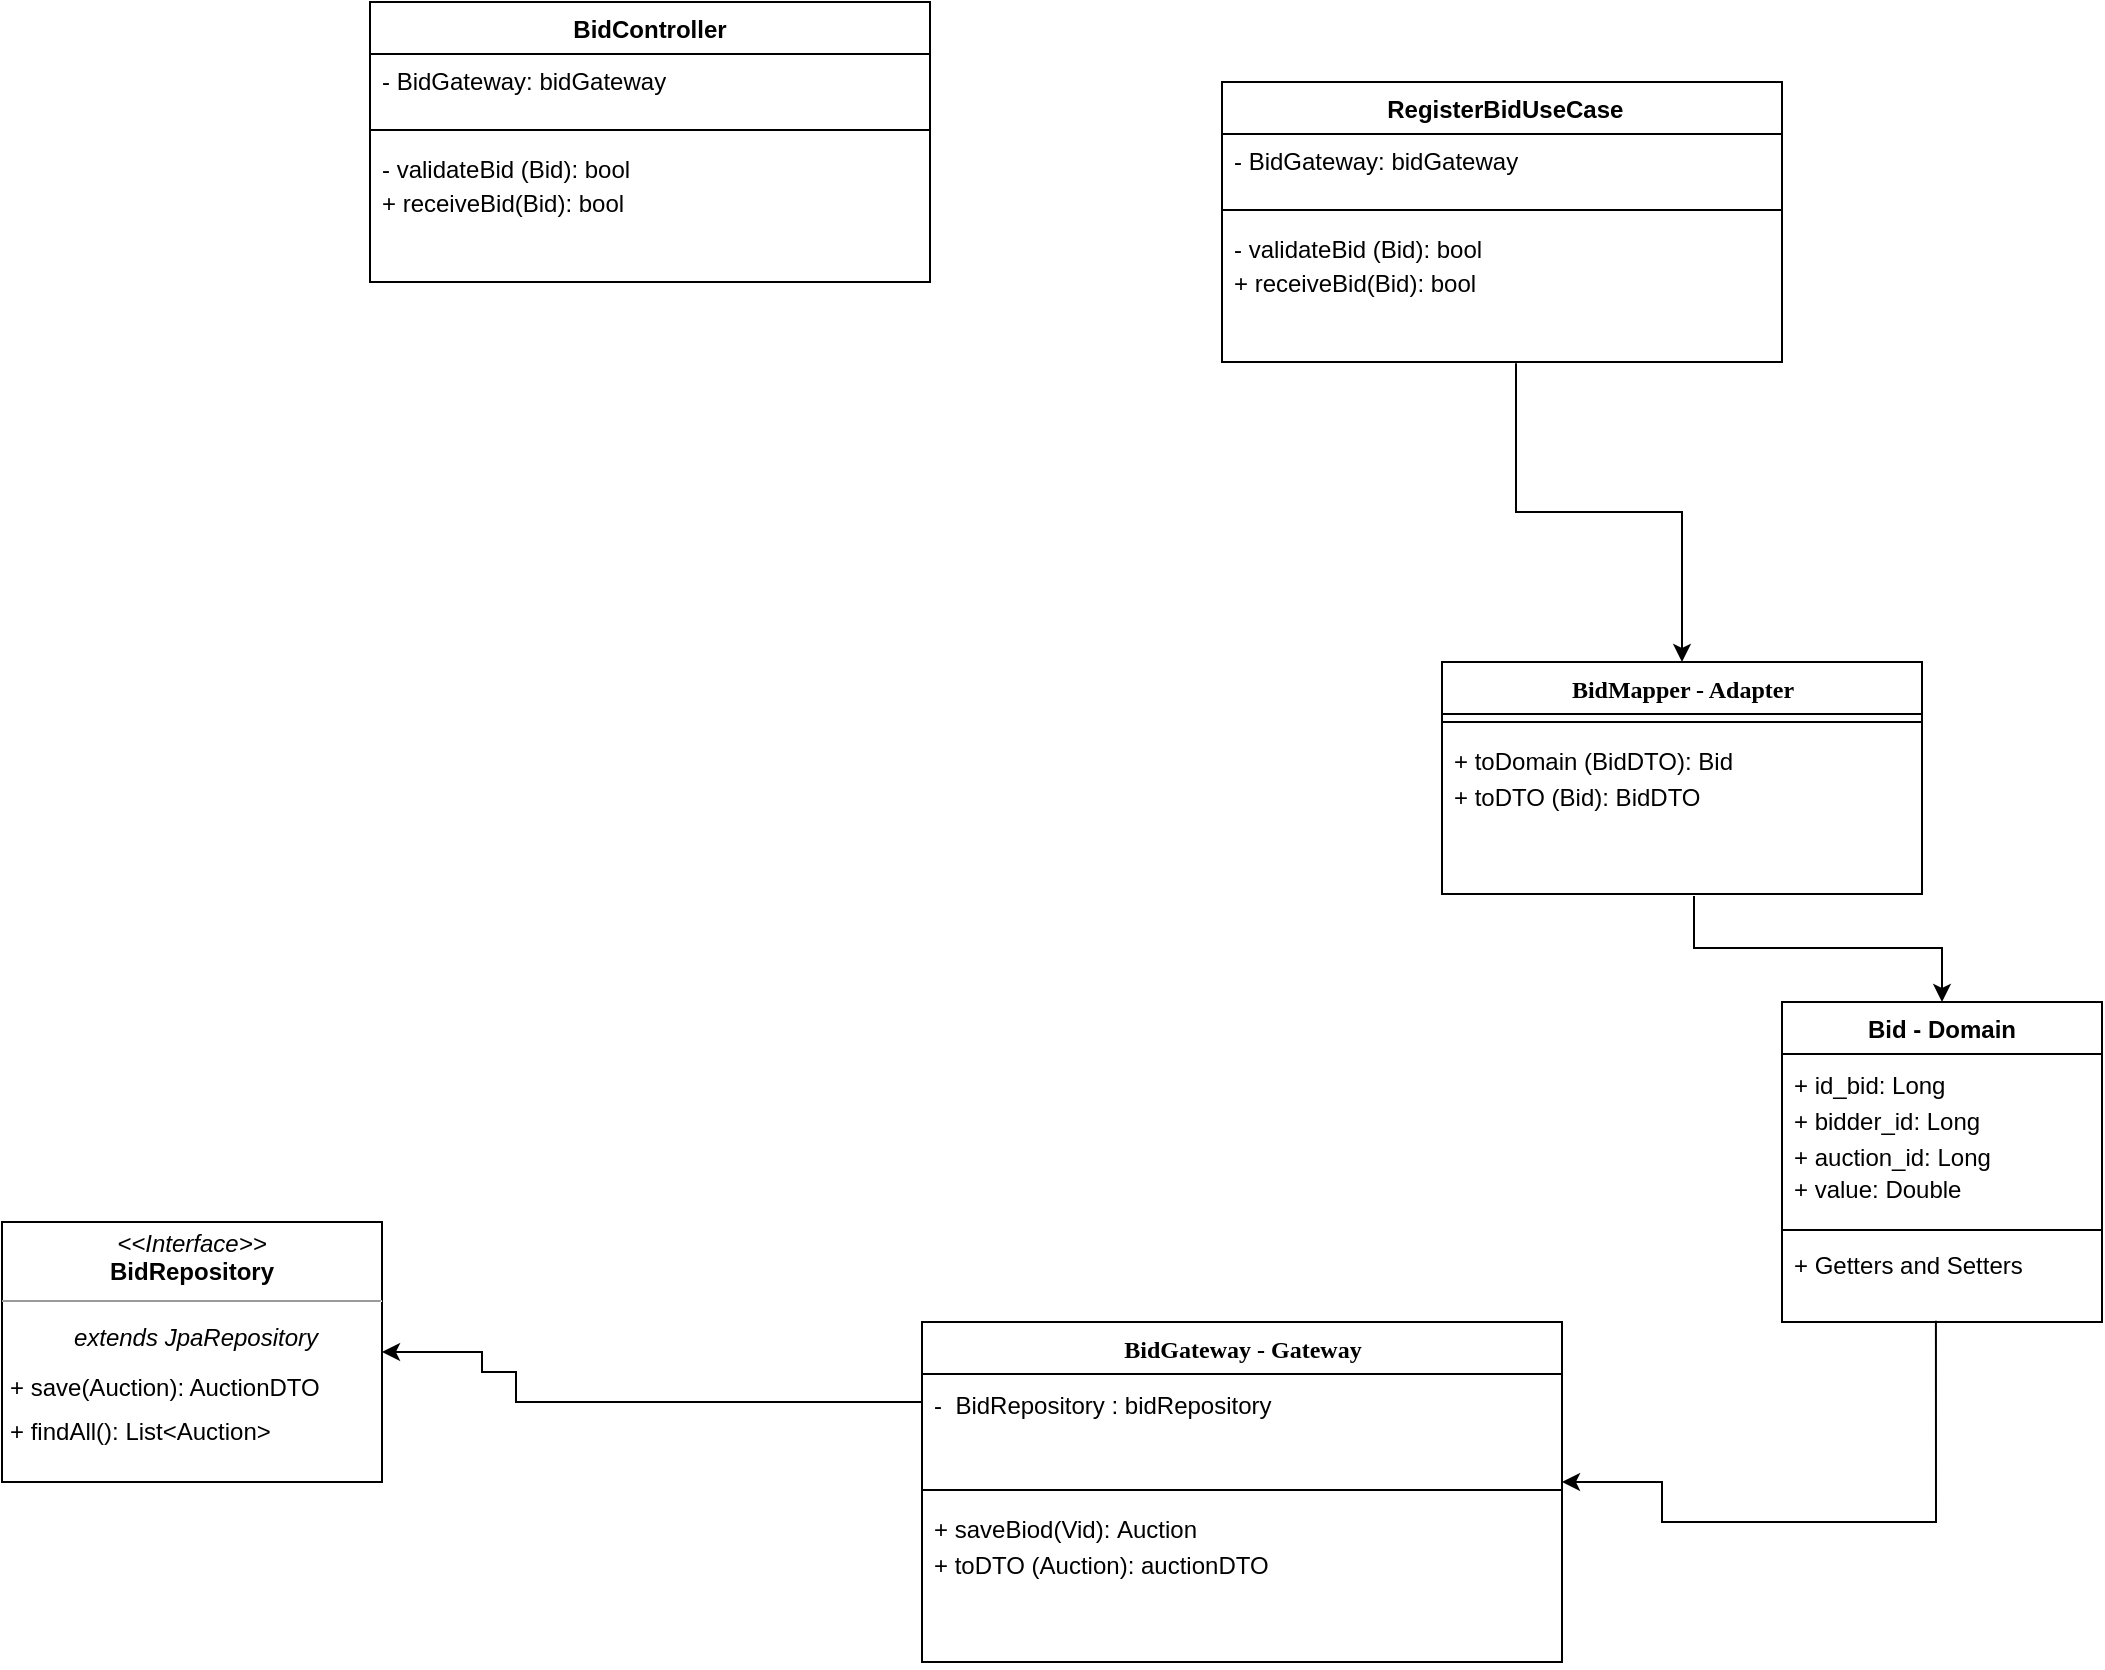 <mxfile version="25.0.2">
  <diagram name="Página-1" id="7Ha7e8jojpxbwLB8DNmy">
    <mxGraphModel dx="2183" dy="1259" grid="1" gridSize="10" guides="1" tooltips="1" connect="1" arrows="1" fold="1" page="1" pageScale="1" pageWidth="827" pageHeight="1169" math="0" shadow="0">
      <root>
        <mxCell id="0" />
        <mxCell id="1" parent="0" />
        <mxCell id="nZFygYl1Z6CDeM4qksVm-5" value="Bid - Domain" style="swimlane;fontStyle=1;align=center;verticalAlign=top;childLayout=stackLayout;horizontal=1;startSize=26;horizontalStack=0;resizeParent=1;resizeParentMax=0;resizeLast=0;collapsible=1;marginBottom=0;whiteSpace=wrap;html=1;" vertex="1" parent="1">
          <mxGeometry x="980" y="530" width="160" height="160" as="geometry" />
        </mxCell>
        <mxCell id="nZFygYl1Z6CDeM4qksVm-6" value="&lt;div style=&quot;line-height: 150%;&quot;&gt;+ id_bid: Long&lt;/div&gt;&lt;div style=&quot;line-height: 150%;&quot;&gt;+&amp;nbsp;&lt;span style=&quot;background-color: initial;&quot;&gt;bidder_id: Long&lt;/span&gt;&lt;/div&gt;&lt;div style=&quot;line-height: 150%;&quot;&gt;+ auction_id: Long&lt;/div&gt;+ value: Double" style="text;strokeColor=none;fillColor=none;align=left;verticalAlign=top;spacingLeft=4;spacingRight=4;overflow=hidden;rotatable=0;points=[[0,0.5],[1,0.5]];portConstraint=eastwest;whiteSpace=wrap;html=1;" vertex="1" parent="nZFygYl1Z6CDeM4qksVm-5">
          <mxGeometry y="26" width="160" height="84" as="geometry" />
        </mxCell>
        <mxCell id="nZFygYl1Z6CDeM4qksVm-7" value="" style="line;strokeWidth=1;fillColor=none;align=left;verticalAlign=middle;spacingTop=-1;spacingLeft=3;spacingRight=3;rotatable=0;labelPosition=right;points=[];portConstraint=eastwest;strokeColor=inherit;" vertex="1" parent="nZFygYl1Z6CDeM4qksVm-5">
          <mxGeometry y="110" width="160" height="8" as="geometry" />
        </mxCell>
        <mxCell id="nZFygYl1Z6CDeM4qksVm-8" value="+ Getters and Setters" style="text;strokeColor=none;fillColor=none;align=left;verticalAlign=top;spacingLeft=4;spacingRight=4;overflow=hidden;rotatable=0;points=[[0,0.5],[1,0.5]];portConstraint=eastwest;whiteSpace=wrap;html=1;" vertex="1" parent="nZFygYl1Z6CDeM4qksVm-5">
          <mxGeometry y="118" width="160" height="42" as="geometry" />
        </mxCell>
        <mxCell id="nZFygYl1Z6CDeM4qksVm-21" value="&lt;b&gt;&amp;nbsp;RegisterBidUseCase&lt;/b&gt;" style="swimlane;fontStyle=1;align=center;verticalAlign=top;childLayout=stackLayout;horizontal=1;startSize=26;horizontalStack=0;resizeParent=1;resizeParentMax=0;resizeLast=0;collapsible=1;marginBottom=0;whiteSpace=wrap;html=1;" vertex="1" parent="1">
          <mxGeometry x="700" y="70" width="280" height="140" as="geometry" />
        </mxCell>
        <mxCell id="nZFygYl1Z6CDeM4qksVm-22" value="- BidGateway: bidGateway" style="text;strokeColor=none;fillColor=none;align=left;verticalAlign=top;spacingLeft=4;spacingRight=4;overflow=hidden;rotatable=0;points=[[0,0.5],[1,0.5]];portConstraint=eastwest;whiteSpace=wrap;html=1;" vertex="1" parent="nZFygYl1Z6CDeM4qksVm-21">
          <mxGeometry y="26" width="280" height="34" as="geometry" />
        </mxCell>
        <mxCell id="nZFygYl1Z6CDeM4qksVm-23" value="" style="line;strokeWidth=1;fillColor=none;align=left;verticalAlign=middle;spacingTop=-1;spacingLeft=3;spacingRight=3;rotatable=0;labelPosition=right;points=[];portConstraint=eastwest;strokeColor=inherit;" vertex="1" parent="nZFygYl1Z6CDeM4qksVm-21">
          <mxGeometry y="60" width="280" height="8" as="geometry" />
        </mxCell>
        <mxCell id="nZFygYl1Z6CDeM4qksVm-24" value="&lt;div style=&quot;line-height: 19.2px;&quot;&gt;&lt;span style=&quot;background-color: initial;&quot;&gt;- validateBid (Bid): bool&lt;/span&gt;&lt;br&gt;&lt;/div&gt;+ receiveBid(Bid): bool" style="text;strokeColor=none;fillColor=none;align=left;verticalAlign=top;spacingLeft=4;spacingRight=4;overflow=hidden;rotatable=0;points=[[0,0.5],[1,0.5]];portConstraint=eastwest;whiteSpace=wrap;html=1;" vertex="1" parent="nZFygYl1Z6CDeM4qksVm-21">
          <mxGeometry y="68" width="280" height="72" as="geometry" />
        </mxCell>
        <mxCell id="nZFygYl1Z6CDeM4qksVm-25" value="&lt;p style=&quot;margin:0px;margin-top:4px;text-align:center;&quot;&gt;&lt;i&gt;&amp;lt;&amp;lt;Interface&amp;gt;&amp;gt;&lt;/i&gt;&lt;br&gt;&lt;b&gt;BidRepository&lt;/b&gt;&lt;/p&gt;&lt;hr style=&quot;text-align: justify;&quot; size=&quot;1&quot;&gt;&lt;p style=&quot;text-align: center; margin: 0px 0px 0px 4px; line-height: 210%;&quot;&gt;&lt;span style=&quot;background-color: initial;&quot;&gt;&lt;i&gt;extends JpaRepository&lt;/i&gt;&lt;/span&gt;&lt;/p&gt;&lt;p style=&quot;margin: 0px 0px 0px 4px; line-height: 210%;&quot;&gt;&lt;span style=&quot;background-color: initial;&quot;&gt;+ save(Auction): AuctionDTO&lt;/span&gt;&lt;/p&gt;&lt;p style=&quot;margin: 0px 0px 0px 4px; line-height: 160%;&quot;&gt;&lt;span style=&quot;background-color: initial;&quot;&gt;+ findAll():&amp;nbsp;&lt;/span&gt;&lt;span style=&quot;background-color: initial;&quot;&gt;List&amp;lt;Auction&amp;gt;&lt;/span&gt;&lt;span style=&quot;background-color: initial;&quot;&gt;&amp;nbsp;&lt;/span&gt;&lt;span style=&quot;background-color: initial;&quot;&gt;&amp;nbsp;&lt;/span&gt;&lt;/p&gt;" style="verticalAlign=top;align=left;overflow=fill;fontSize=12;fontFamily=Helvetica;html=1;rounded=0;shadow=0;comic=0;labelBackgroundColor=none;strokeWidth=1" vertex="1" parent="1">
          <mxGeometry x="90" y="640" width="190" height="130" as="geometry" />
        </mxCell>
        <mxCell id="nZFygYl1Z6CDeM4qksVm-28" style="edgeStyle=orthogonalEdgeStyle;rounded=0;orthogonalLoop=1;jettySize=auto;html=1;entryX=0.5;entryY=0;entryDx=0;entryDy=0;exitX=0.525;exitY=1.009;exitDx=0;exitDy=0;exitPerimeter=0;" edge="1" parent="1" source="nZFygYl1Z6CDeM4qksVm-38" target="nZFygYl1Z6CDeM4qksVm-5">
          <mxGeometry relative="1" as="geometry">
            <mxPoint x="836" y="190" as="sourcePoint" />
            <mxPoint x="760" y="251" as="targetPoint" />
          </mxGeometry>
        </mxCell>
        <mxCell id="nZFygYl1Z6CDeM4qksVm-34" value="BidGateway - Gateway" style="swimlane;html=1;fontStyle=1;align=center;verticalAlign=top;childLayout=stackLayout;horizontal=1;startSize=26;horizontalStack=0;resizeParent=1;resizeLast=0;collapsible=1;marginBottom=0;swimlaneFillColor=#ffffff;rounded=0;shadow=0;comic=0;labelBackgroundColor=none;strokeWidth=1;fillColor=none;fontFamily=Verdana;fontSize=12" vertex="1" parent="1">
          <mxGeometry x="550" y="690" width="320" height="170" as="geometry" />
        </mxCell>
        <mxCell id="nZFygYl1Z6CDeM4qksVm-35" value="-&amp;nbsp;&lt;b style=&quot;text-align: center; line-height: 150%;&quot;&gt;&amp;nbsp;&lt;/b&gt;&lt;span style=&quot;text-align: center; line-height: 150%;&quot;&gt;BidRepository : b&lt;/span&gt;&lt;span style=&quot;text-align: center; line-height: 150%;&quot;&gt;idRepository&amp;nbsp;&lt;/span&gt;" style="text;html=1;strokeColor=none;fillColor=none;align=left;verticalAlign=top;spacingLeft=4;spacingRight=4;whiteSpace=wrap;overflow=hidden;rotatable=0;points=[[0,0.5],[1,0.5]];portConstraint=eastwest;" vertex="1" parent="nZFygYl1Z6CDeM4qksVm-34">
          <mxGeometry y="26" width="320" height="54" as="geometry" />
        </mxCell>
        <mxCell id="nZFygYl1Z6CDeM4qksVm-36" value="" style="line;html=1;strokeWidth=1;fillColor=none;align=left;verticalAlign=middle;spacingTop=-1;spacingLeft=3;spacingRight=3;rotatable=0;labelPosition=right;points=[];portConstraint=eastwest;" vertex="1" parent="nZFygYl1Z6CDeM4qksVm-34">
          <mxGeometry y="80" width="320" height="8" as="geometry" />
        </mxCell>
        <mxCell id="nZFygYl1Z6CDeM4qksVm-37" value="&lt;div style=&quot;line-height: 160%;&quot;&gt;&lt;/div&gt;&lt;div style=&quot;line-height: 150%;&quot;&gt;&lt;div style=&quot;line-height: 18px;&quot;&gt;&lt;span style=&quot;background-color: initial; text-wrap: nowrap;&quot;&gt;+ saveBiod(Vid):&amp;nbsp;&lt;/span&gt;&lt;span style=&quot;background-color: initial; text-wrap: nowrap;&quot;&gt;Auction&lt;/span&gt;&lt;/div&gt;&lt;div style=&quot;line-height: 18px;&quot;&gt;&lt;span style=&quot;background-color: initial; text-wrap: nowrap;&quot;&gt;+ toDTO&amp;nbsp;&lt;/span&gt;&lt;span style=&quot;background-color: initial; text-wrap: nowrap;&quot;&gt;(&lt;/span&gt;&lt;span style=&quot;background-color: initial; text-wrap: nowrap;&quot;&gt;Auction)&lt;/span&gt;&lt;span style=&quot;background-color: initial; text-wrap: nowrap;&quot;&gt;: auctionDTO&lt;/span&gt;&lt;/div&gt;&lt;/div&gt;" style="text;html=1;strokeColor=none;fillColor=none;align=left;verticalAlign=top;spacingLeft=4;spacingRight=4;whiteSpace=wrap;overflow=hidden;rotatable=0;points=[[0,0.5],[1,0.5]];portConstraint=eastwest;" vertex="1" parent="nZFygYl1Z6CDeM4qksVm-34">
          <mxGeometry y="88" width="320" height="82" as="geometry" />
        </mxCell>
        <mxCell id="nZFygYl1Z6CDeM4qksVm-45" value="&lt;b&gt;BidController&lt;/b&gt;" style="swimlane;fontStyle=1;align=center;verticalAlign=top;childLayout=stackLayout;horizontal=1;startSize=26;horizontalStack=0;resizeParent=1;resizeParentMax=0;resizeLast=0;collapsible=1;marginBottom=0;whiteSpace=wrap;html=1;" vertex="1" parent="1">
          <mxGeometry x="274" y="30" width="280" height="140" as="geometry" />
        </mxCell>
        <mxCell id="nZFygYl1Z6CDeM4qksVm-46" value="- BidGateway: bidGateway" style="text;strokeColor=none;fillColor=none;align=left;verticalAlign=top;spacingLeft=4;spacingRight=4;overflow=hidden;rotatable=0;points=[[0,0.5],[1,0.5]];portConstraint=eastwest;whiteSpace=wrap;html=1;" vertex="1" parent="nZFygYl1Z6CDeM4qksVm-45">
          <mxGeometry y="26" width="280" height="34" as="geometry" />
        </mxCell>
        <mxCell id="nZFygYl1Z6CDeM4qksVm-47" value="" style="line;strokeWidth=1;fillColor=none;align=left;verticalAlign=middle;spacingTop=-1;spacingLeft=3;spacingRight=3;rotatable=0;labelPosition=right;points=[];portConstraint=eastwest;strokeColor=inherit;" vertex="1" parent="nZFygYl1Z6CDeM4qksVm-45">
          <mxGeometry y="60" width="280" height="8" as="geometry" />
        </mxCell>
        <mxCell id="nZFygYl1Z6CDeM4qksVm-48" value="&lt;div style=&quot;line-height: 19.2px;&quot;&gt;&lt;span style=&quot;background-color: initial;&quot;&gt;- validateBid (Bid): bool&lt;/span&gt;&lt;br&gt;&lt;/div&gt;+ receiveBid(Bid): bool" style="text;strokeColor=none;fillColor=none;align=left;verticalAlign=top;spacingLeft=4;spacingRight=4;overflow=hidden;rotatable=0;points=[[0,0.5],[1,0.5]];portConstraint=eastwest;whiteSpace=wrap;html=1;" vertex="1" parent="nZFygYl1Z6CDeM4qksVm-45">
          <mxGeometry y="68" width="280" height="72" as="geometry" />
        </mxCell>
        <mxCell id="nZFygYl1Z6CDeM4qksVm-49" value="" style="edgeStyle=orthogonalEdgeStyle;rounded=0;orthogonalLoop=1;jettySize=auto;html=1;entryX=0.5;entryY=0;entryDx=0;entryDy=0;exitX=0.525;exitY=1.009;exitDx=0;exitDy=0;exitPerimeter=0;" edge="1" parent="1" source="nZFygYl1Z6CDeM4qksVm-24" target="nZFygYl1Z6CDeM4qksVm-38">
          <mxGeometry relative="1" as="geometry">
            <mxPoint x="847" y="211" as="sourcePoint" />
            <mxPoint x="1060" y="530" as="targetPoint" />
          </mxGeometry>
        </mxCell>
        <mxCell id="nZFygYl1Z6CDeM4qksVm-38" value="BidMapper - Adapter" style="swimlane;html=1;fontStyle=1;align=center;verticalAlign=top;childLayout=stackLayout;horizontal=1;startSize=26;horizontalStack=0;resizeParent=1;resizeLast=0;collapsible=1;marginBottom=0;swimlaneFillColor=#ffffff;rounded=0;shadow=0;comic=0;labelBackgroundColor=none;strokeWidth=1;fillColor=none;fontFamily=Verdana;fontSize=12" vertex="1" parent="1">
          <mxGeometry x="810" y="360" width="240" height="116" as="geometry" />
        </mxCell>
        <mxCell id="nZFygYl1Z6CDeM4qksVm-39" value="" style="line;html=1;strokeWidth=1;fillColor=none;align=left;verticalAlign=middle;spacingTop=-1;spacingLeft=3;spacingRight=3;rotatable=0;labelPosition=right;points=[];portConstraint=eastwest;" vertex="1" parent="nZFygYl1Z6CDeM4qksVm-38">
          <mxGeometry y="26" width="240" height="8" as="geometry" />
        </mxCell>
        <mxCell id="nZFygYl1Z6CDeM4qksVm-40" value="&lt;div style=&quot;line-height: 160%;&quot;&gt;&lt;/div&gt;&lt;div style=&quot;line-height: 150%;&quot;&gt;&lt;div style=&quot;line-height: 18px;&quot;&gt;&lt;span style=&quot;background-color: initial; text-wrap: nowrap;&quot;&gt;+ toDomain (&lt;/span&gt;&lt;span style=&quot;text-wrap: nowrap; background-color: initial;&quot;&gt;BidDTO)&lt;/span&gt;&lt;span style=&quot;background-color: initial; text-wrap: nowrap;&quot;&gt;: Bid&lt;/span&gt;&lt;/div&gt;&lt;div style=&quot;line-height: 18px;&quot;&gt;&lt;span style=&quot;background-color: initial; text-wrap: nowrap;&quot;&gt;+ toDTO&amp;nbsp;&lt;/span&gt;&lt;span style=&quot;background-color: initial; text-wrap: nowrap;&quot;&gt;(&lt;/span&gt;&lt;span style=&quot;background-color: initial; text-wrap: nowrap;&quot;&gt;Bid)&lt;/span&gt;&lt;span style=&quot;background-color: initial; text-wrap: nowrap;&quot;&gt;: BidDTO&lt;/span&gt;&lt;/div&gt;&lt;/div&gt;" style="text;html=1;strokeColor=none;fillColor=none;align=left;verticalAlign=top;spacingLeft=4;spacingRight=4;whiteSpace=wrap;overflow=hidden;rotatable=0;points=[[0,0.5],[1,0.5]];portConstraint=eastwest;" vertex="1" parent="nZFygYl1Z6CDeM4qksVm-38">
          <mxGeometry y="34" width="240" height="82" as="geometry" />
        </mxCell>
        <mxCell id="nZFygYl1Z6CDeM4qksVm-50" value="" style="edgeStyle=orthogonalEdgeStyle;rounded=0;orthogonalLoop=1;jettySize=auto;html=1;entryX=1;entryY=1;entryDx=0;entryDy=0;exitX=0.481;exitY=0.986;exitDx=0;exitDy=0;exitPerimeter=0;entryPerimeter=0;" edge="1" parent="1" source="nZFygYl1Z6CDeM4qksVm-8" target="nZFygYl1Z6CDeM4qksVm-35">
          <mxGeometry relative="1" as="geometry">
            <mxPoint x="940" y="740" as="sourcePoint" />
            <mxPoint x="1023" y="889" as="targetPoint" />
            <Array as="points">
              <mxPoint x="1057" y="790" />
              <mxPoint x="920" y="790" />
              <mxPoint x="920" y="770" />
            </Array>
          </mxGeometry>
        </mxCell>
        <mxCell id="nZFygYl1Z6CDeM4qksVm-51" value="" style="edgeStyle=orthogonalEdgeStyle;rounded=0;orthogonalLoop=1;jettySize=auto;html=1;entryX=1;entryY=0.5;entryDx=0;entryDy=0;" edge="1" parent="1" target="nZFygYl1Z6CDeM4qksVm-25">
          <mxGeometry relative="1" as="geometry">
            <mxPoint x="550" y="769" as="sourcePoint" />
            <mxPoint x="297" y="710" as="targetPoint" />
            <Array as="points">
              <mxPoint x="550" y="730" />
              <mxPoint x="347" y="730" />
              <mxPoint x="347" y="715" />
              <mxPoint x="330" y="715" />
              <mxPoint x="330" y="705" />
            </Array>
          </mxGeometry>
        </mxCell>
      </root>
    </mxGraphModel>
  </diagram>
</mxfile>
